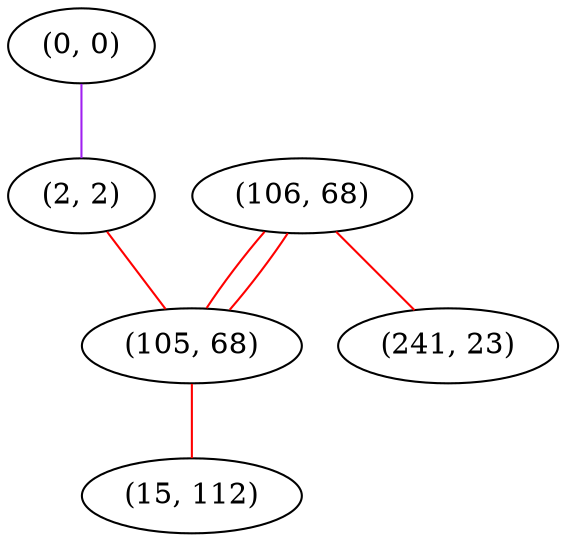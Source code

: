 graph "" {
"(0, 0)";
"(106, 68)";
"(2, 2)";
"(105, 68)";
"(241, 23)";
"(15, 112)";
"(0, 0)" -- "(2, 2)"  [color=purple, key=0, weight=4];
"(106, 68)" -- "(105, 68)"  [color=red, key=0, weight=1];
"(106, 68)" -- "(105, 68)"  [color=red, key=1, weight=1];
"(106, 68)" -- "(241, 23)"  [color=red, key=0, weight=1];
"(2, 2)" -- "(105, 68)"  [color=red, key=0, weight=1];
"(105, 68)" -- "(15, 112)"  [color=red, key=0, weight=1];
}
